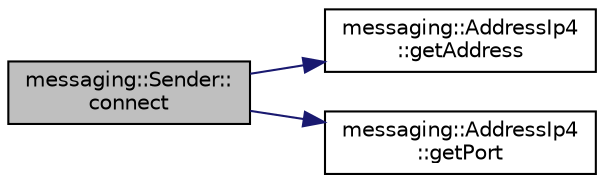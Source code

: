 digraph "messaging::Sender::connect"
{
 // LATEX_PDF_SIZE
  edge [fontname="Helvetica",fontsize="10",labelfontname="Helvetica",labelfontsize="10"];
  node [fontname="Helvetica",fontsize="10",shape=record];
  rankdir="LR";
  Node1 [label="messaging::Sender::\lconnect",height=0.2,width=0.4,color="black", fillcolor="grey75", style="filled", fontcolor="black",tooltip=" "];
  Node1 -> Node2 [color="midnightblue",fontsize="10",style="solid",fontname="Helvetica"];
  Node2 [label="messaging::AddressIp4\l::getAddress",height=0.2,width=0.4,color="black", fillcolor="white", style="filled",URL="$classmessaging_1_1_address_ip4.html#a310e7579958472f146af70dcaf291496",tooltip=" "];
  Node1 -> Node3 [color="midnightblue",fontsize="10",style="solid",fontname="Helvetica"];
  Node3 [label="messaging::AddressIp4\l::getPort",height=0.2,width=0.4,color="black", fillcolor="white", style="filled",URL="$classmessaging_1_1_address_ip4.html#ace6c39c8716448f90e4a98ac5f0cb2d5",tooltip=" "];
}
